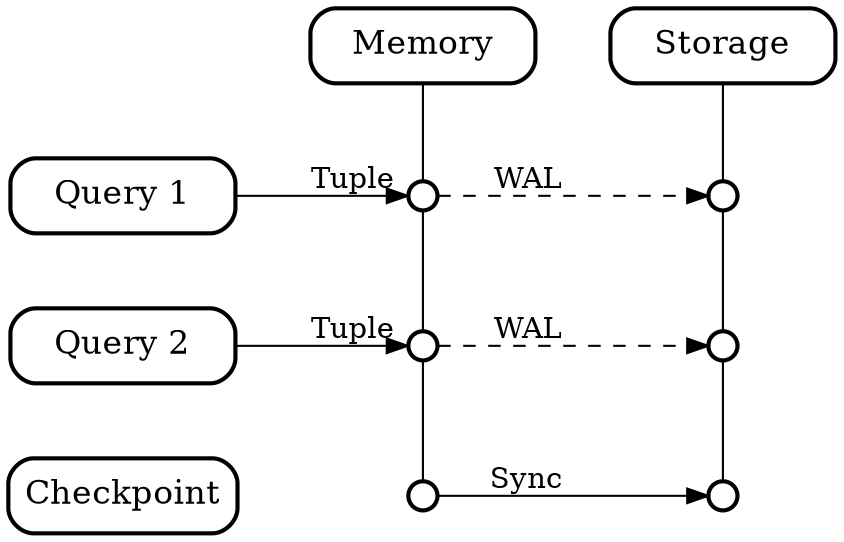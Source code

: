 digraph write {
    layout=fdp
    overlap=scalexy
    splines=ortho

    node [
        shape="rectangle",
        style="rounded",
        pin=true,
        width=1.5,
        penwidth=2,
        fontsize=16
    ];
    Memory [pos="2,10"]
    Persistent [label="Storage", pos="4,10"]
    Query1 [label="Query 1", pos="0,9"]
    Query2 [label="Query 2", pos="0,8"]
    Checkpoint [pos="0,7"]
    node1_q1 [label="", pos="2,9", shape=circle, fixedsize=true, width=0.2]
    node2_q1 [label="", pos="4,9", shape=circle, fixedsize=true, width=0.2]
    node1_q2 [label="", pos="2,8", shape=circle, fixedsize=true, width=0.2]
    node2_q2 [label="", pos="4,8", shape=circle, fixedsize=true, width=0.2]
    node1_checkpoint [label="", pos="2,7", shape=circle, fixedsize=true, width=0.2]
    node2_checkpoint [label="", pos="4,7", shape=circle, fixedsize=true, width=0.2]

    Memory -> node1_q1 [dir=none]
    Persistent -> node2_q1 [dir=none]
    Query1 -> node1_q1 [label="Tuple"]
    node1_q1 -> node2_q1 [label="WAL", style=dashed]

    node1_q1 -> node1_q2 [dir=none]
    node2_q1 -> node2_q2 [dir=none]
    Query2 -> node1_q2 [label="Tuple"]
    node1_q2 -> node2_q2 [label="WAL", style=dashed]

    node1_q2 -> node1_checkpoint [dir=none]
    node2_q2 -> node2_checkpoint [dir=none]
    node1_checkpoint -> node2_checkpoint [label="Sync"]
}
